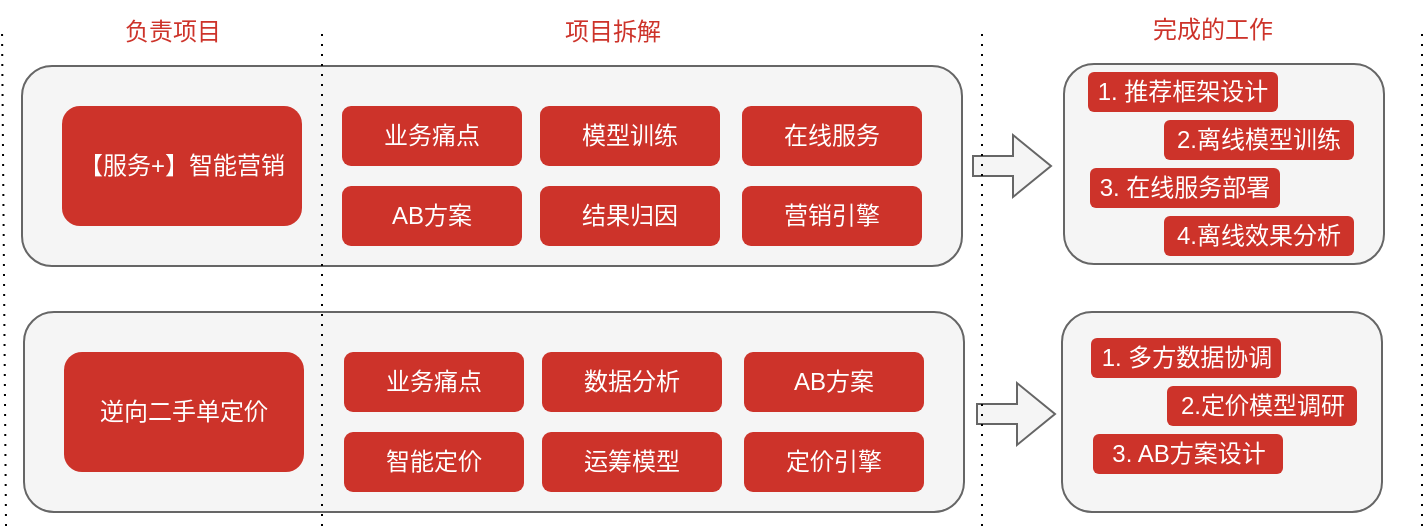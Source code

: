 <mxfile version="20.0.3" type="github">
  <diagram id="CmjZ321qXh3RZILmZCXj" name="第 1 页">
    <mxGraphModel dx="1797" dy="1003" grid="1" gridSize="10" guides="1" tooltips="1" connect="1" arrows="1" fold="1" page="1" pageScale="1" pageWidth="827" pageHeight="1169" math="0" shadow="0">
      <root>
        <mxCell id="0" />
        <mxCell id="1" parent="0" />
        <mxCell id="m7c0cfbOuJPa_niKVqYr-2" value="&lt;div style=&quot;text-align: justify;&quot;&gt;&lt;br&gt;&lt;/div&gt;" style="rounded=1;whiteSpace=wrap;html=1;align=center;strokeColor=#666666;fontColor=#333333;fillColor=#f5f5f5;" vertex="1" parent="1">
          <mxGeometry x="631" y="219" width="160" height="100" as="geometry" />
        </mxCell>
        <mxCell id="m7c0cfbOuJPa_niKVqYr-30" value="3. 在线服务部署" style="rounded=1;whiteSpace=wrap;html=1;fontColor=#FFFFFF;strokeColor=none;fillColor=#CD332A;" vertex="1" parent="m7c0cfbOuJPa_niKVqYr-2">
          <mxGeometry x="13" y="52" width="95" height="20" as="geometry" />
        </mxCell>
        <mxCell id="m7c0cfbOuJPa_niKVqYr-31" value="4.离线效果分析" style="rounded=1;whiteSpace=wrap;html=1;fontColor=#FFFFFF;strokeColor=none;fillColor=#CD332A;" vertex="1" parent="m7c0cfbOuJPa_niKVqYr-2">
          <mxGeometry x="50" y="76" width="95" height="20" as="geometry" />
        </mxCell>
        <mxCell id="m7c0cfbOuJPa_niKVqYr-1" value="" style="rounded=1;whiteSpace=wrap;html=1;fillColor=#f5f5f5;fontColor=#333333;strokeColor=#666666;" vertex="1" parent="1">
          <mxGeometry x="110" y="220" width="470" height="100" as="geometry" />
        </mxCell>
        <mxCell id="m7c0cfbOuJPa_niKVqYr-3" value="【服务+】智能营销" style="rounded=1;whiteSpace=wrap;html=1;fillColor=#CD332A;strokeColor=none;fontColor=#FFFFFF;" vertex="1" parent="1">
          <mxGeometry x="130" y="240" width="120" height="60" as="geometry" />
        </mxCell>
        <mxCell id="m7c0cfbOuJPa_niKVqYr-4" value="业务痛点" style="rounded=1;whiteSpace=wrap;html=1;fillColor=#CD332A;strokeColor=none;fontColor=#FFFFFF;" vertex="1" parent="1">
          <mxGeometry x="270" y="240" width="90" height="30" as="geometry" />
        </mxCell>
        <mxCell id="m7c0cfbOuJPa_niKVqYr-5" value="模型训练" style="rounded=1;whiteSpace=wrap;html=1;fillColor=#CD332A;strokeColor=none;fontColor=#FFFFFF;" vertex="1" parent="1">
          <mxGeometry x="369" y="240" width="90" height="30" as="geometry" />
        </mxCell>
        <mxCell id="m7c0cfbOuJPa_niKVqYr-6" value="AB方案" style="rounded=1;whiteSpace=wrap;html=1;fillColor=#CD332A;fontColor=#FFFFFF;strokeColor=none;" vertex="1" parent="1">
          <mxGeometry x="270" y="280" width="90" height="30" as="geometry" />
        </mxCell>
        <mxCell id="m7c0cfbOuJPa_niKVqYr-7" value="营销引擎" style="rounded=1;whiteSpace=wrap;html=1;fillColor=#CD332A;strokeColor=none;fontColor=#FFFFFF;" vertex="1" parent="1">
          <mxGeometry x="470" y="280" width="90" height="30" as="geometry" />
        </mxCell>
        <mxCell id="m7c0cfbOuJPa_niKVqYr-8" value="在线服务" style="rounded=1;whiteSpace=wrap;html=1;fillColor=#CD332A;strokeColor=none;fontColor=#FFFFFF;" vertex="1" parent="1">
          <mxGeometry x="470" y="240" width="90" height="30" as="geometry" />
        </mxCell>
        <mxCell id="m7c0cfbOuJPa_niKVqYr-9" value="结果归因" style="rounded=1;whiteSpace=wrap;html=1;fillColor=#CD332A;strokeColor=none;fontColor=#FFFFFF;" vertex="1" parent="1">
          <mxGeometry x="369" y="280" width="90" height="30" as="geometry" />
        </mxCell>
        <mxCell id="m7c0cfbOuJPa_niKVqYr-10" value="" style="rounded=1;whiteSpace=wrap;html=1;fillColor=#f5f5f5;fontColor=#333333;strokeColor=#666666;" vertex="1" parent="1">
          <mxGeometry x="111" y="343" width="470" height="100" as="geometry" />
        </mxCell>
        <mxCell id="m7c0cfbOuJPa_niKVqYr-11" value="" style="rounded=1;whiteSpace=wrap;html=1;align=center;fillColor=#f5f5f5;fontColor=#333333;strokeColor=#666666;" vertex="1" parent="1">
          <mxGeometry x="630" y="343" width="160" height="100" as="geometry" />
        </mxCell>
        <mxCell id="m7c0cfbOuJPa_niKVqYr-12" value="逆向二手单定价" style="rounded=1;whiteSpace=wrap;html=1;fillColor=#CD332A;fontColor=#FFFFFF;strokeColor=none;" vertex="1" parent="1">
          <mxGeometry x="131" y="363" width="120" height="60" as="geometry" />
        </mxCell>
        <mxCell id="m7c0cfbOuJPa_niKVqYr-13" value="业务痛点" style="rounded=1;whiteSpace=wrap;html=1;fillColor=#CD332A;strokeColor=none;fontColor=#FFFFFF;" vertex="1" parent="1">
          <mxGeometry x="271" y="363" width="90" height="30" as="geometry" />
        </mxCell>
        <mxCell id="m7c0cfbOuJPa_niKVqYr-14" value="数据分析" style="rounded=1;whiteSpace=wrap;html=1;fillColor=#CD332A;strokeColor=none;fontColor=#FFFFFF;" vertex="1" parent="1">
          <mxGeometry x="370" y="363" width="90" height="30" as="geometry" />
        </mxCell>
        <mxCell id="m7c0cfbOuJPa_niKVqYr-15" value="智能定价" style="rounded=1;whiteSpace=wrap;html=1;fillColor=#CD332A;strokeColor=none;fontColor=#FFFFFF;" vertex="1" parent="1">
          <mxGeometry x="271" y="403" width="90" height="30" as="geometry" />
        </mxCell>
        <mxCell id="m7c0cfbOuJPa_niKVqYr-16" value="定价引擎" style="rounded=1;whiteSpace=wrap;html=1;fillColor=#CD332A;strokeColor=none;fontColor=#FFFFFF;" vertex="1" parent="1">
          <mxGeometry x="471" y="403" width="90" height="30" as="geometry" />
        </mxCell>
        <mxCell id="m7c0cfbOuJPa_niKVqYr-17" value="AB方案" style="rounded=1;whiteSpace=wrap;html=1;fillColor=#CD332A;strokeColor=none;fontColor=#FFFFFF;" vertex="1" parent="1">
          <mxGeometry x="471" y="363" width="90" height="30" as="geometry" />
        </mxCell>
        <mxCell id="m7c0cfbOuJPa_niKVqYr-18" value="运筹模型" style="rounded=1;whiteSpace=wrap;html=1;fillColor=#CD332A;strokeColor=none;fontColor=#FFFFFF;" vertex="1" parent="1">
          <mxGeometry x="370" y="403" width="90" height="30" as="geometry" />
        </mxCell>
        <mxCell id="m7c0cfbOuJPa_niKVqYr-19" value="" style="shape=flexArrow;endArrow=classic;html=1;rounded=0;exitX=1;exitY=0.5;exitDx=0;exitDy=0;fillColor=#f5f5f5;strokeColor=#666666;" edge="1" parent="1">
          <mxGeometry width="50" height="50" relative="1" as="geometry">
            <mxPoint x="585" y="270" as="sourcePoint" />
            <mxPoint x="625" y="270" as="targetPoint" />
          </mxGeometry>
        </mxCell>
        <mxCell id="m7c0cfbOuJPa_niKVqYr-20" value="" style="shape=flexArrow;endArrow=classic;html=1;rounded=0;exitX=1;exitY=0.5;exitDx=0;exitDy=0;fillColor=#f5f5f5;strokeColor=#666666;" edge="1" parent="1">
          <mxGeometry width="50" height="50" relative="1" as="geometry">
            <mxPoint x="587" y="394" as="sourcePoint" />
            <mxPoint x="627" y="394" as="targetPoint" />
          </mxGeometry>
        </mxCell>
        <mxCell id="m7c0cfbOuJPa_niKVqYr-22" value="" style="endArrow=none;dashed=1;html=1;rounded=1;dashPattern=1 4;" edge="1" parent="1">
          <mxGeometry width="50" height="50" relative="1" as="geometry">
            <mxPoint x="260" y="450" as="sourcePoint" />
            <mxPoint x="260" y="200" as="targetPoint" />
          </mxGeometry>
        </mxCell>
        <mxCell id="m7c0cfbOuJPa_niKVqYr-23" value="" style="endArrow=none;dashed=1;html=1;rounded=0;dashPattern=1 4;" edge="1" parent="1">
          <mxGeometry width="50" height="50" relative="1" as="geometry">
            <mxPoint x="102" y="450" as="sourcePoint" />
            <mxPoint x="100" y="200" as="targetPoint" />
          </mxGeometry>
        </mxCell>
        <mxCell id="m7c0cfbOuJPa_niKVqYr-24" value="" style="endArrow=none;dashed=1;html=1;rounded=0;dashPattern=1 4;" edge="1" parent="1">
          <mxGeometry width="50" height="50" relative="1" as="geometry">
            <mxPoint x="590" y="450" as="sourcePoint" />
            <mxPoint x="590" y="200" as="targetPoint" />
          </mxGeometry>
        </mxCell>
        <mxCell id="m7c0cfbOuJPa_niKVqYr-25" value="" style="endArrow=none;dashed=1;html=1;rounded=0;dashPattern=1 4;" edge="1" parent="1">
          <mxGeometry width="50" height="50" relative="1" as="geometry">
            <mxPoint x="810" y="450" as="sourcePoint" />
            <mxPoint x="810" y="200" as="targetPoint" />
          </mxGeometry>
        </mxCell>
        <mxCell id="m7c0cfbOuJPa_niKVqYr-28" value="1. 推荐框架设计" style="rounded=1;whiteSpace=wrap;html=1;fontColor=#FFFFFF;strokeColor=none;fillColor=#CD332A;" vertex="1" parent="1">
          <mxGeometry x="643" y="223" width="95" height="20" as="geometry" />
        </mxCell>
        <mxCell id="m7c0cfbOuJPa_niKVqYr-29" value="2.离线模型训练" style="rounded=1;whiteSpace=wrap;html=1;fontColor=#FFFFFF;strokeColor=none;fillColor=#CD332A;" vertex="1" parent="1">
          <mxGeometry x="681" y="247" width="95" height="20" as="geometry" />
        </mxCell>
        <mxCell id="m7c0cfbOuJPa_niKVqYr-32" value="3. AB方案设计" style="rounded=1;whiteSpace=wrap;html=1;fontColor=#FFFFFF;strokeColor=none;fillColor=#CD332A;" vertex="1" parent="1">
          <mxGeometry x="645.5" y="404" width="95" height="20" as="geometry" />
        </mxCell>
        <mxCell id="m7c0cfbOuJPa_niKVqYr-34" value="1. 多方数据协调" style="rounded=1;whiteSpace=wrap;html=1;fontColor=#FFFFFF;strokeColor=none;fillColor=#CD332A;" vertex="1" parent="1">
          <mxGeometry x="644.5" y="356" width="95" height="20" as="geometry" />
        </mxCell>
        <mxCell id="m7c0cfbOuJPa_niKVqYr-35" value="2.定价模型调研" style="rounded=1;whiteSpace=wrap;html=1;fontColor=#FFFFFF;strokeColor=none;fillColor=#CD332A;" vertex="1" parent="1">
          <mxGeometry x="682.5" y="380" width="95" height="20" as="geometry" />
        </mxCell>
        <mxCell id="m7c0cfbOuJPa_niKVqYr-37" value="负责项目" style="text;html=1;align=center;verticalAlign=middle;resizable=0;points=[];autosize=1;strokeColor=none;fillColor=none;fontColor=#CD332A;" vertex="1" parent="1">
          <mxGeometry x="150" y="188" width="70" height="30" as="geometry" />
        </mxCell>
        <mxCell id="m7c0cfbOuJPa_niKVqYr-38" value="项目拆解" style="text;html=1;align=center;verticalAlign=middle;resizable=0;points=[];autosize=1;strokeColor=none;fillColor=none;fontColor=#CD332A;" vertex="1" parent="1">
          <mxGeometry x="370" y="188" width="70" height="30" as="geometry" />
        </mxCell>
        <mxCell id="m7c0cfbOuJPa_niKVqYr-40" value="完成的工作" style="text;html=1;align=center;verticalAlign=middle;resizable=0;points=[];autosize=1;strokeColor=none;fillColor=none;fontColor=#CD332A;" vertex="1" parent="1">
          <mxGeometry x="664.5" y="187" width="80" height="30" as="geometry" />
        </mxCell>
      </root>
    </mxGraphModel>
  </diagram>
</mxfile>
